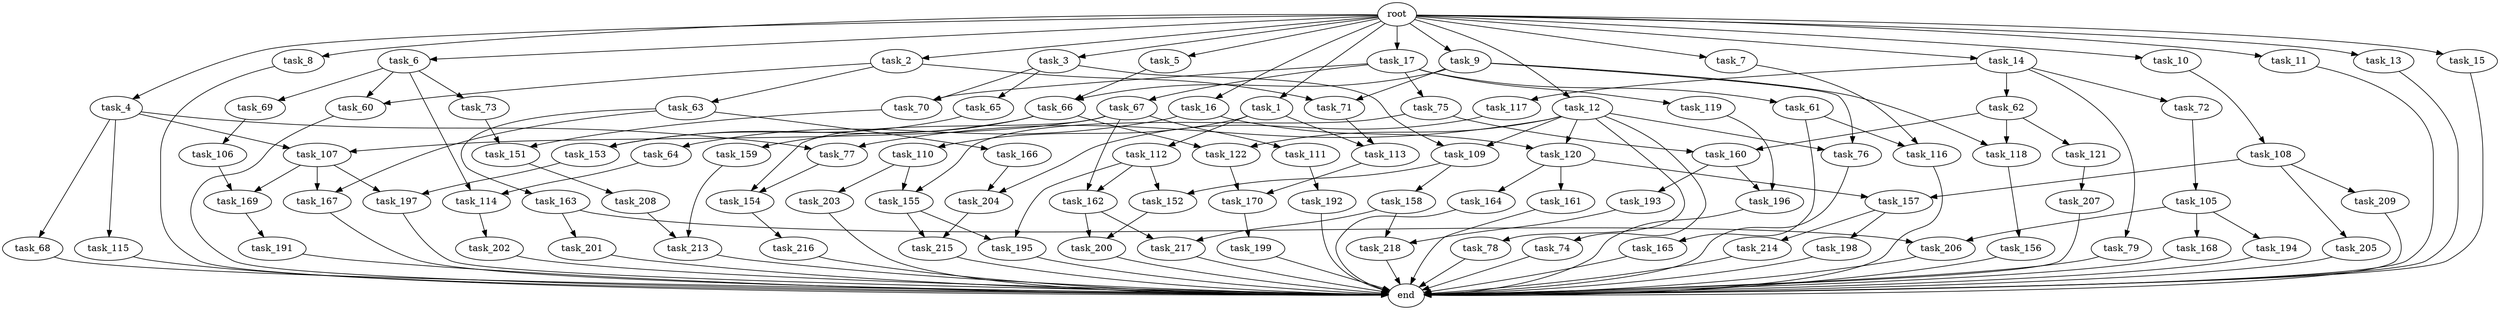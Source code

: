 digraph G {
  root [size="0.000000"];
  task_1 [size="1.024000"];
  task_2 [size="1.024000"];
  task_3 [size="1.024000"];
  task_4 [size="1.024000"];
  task_5 [size="1.024000"];
  task_6 [size="1.024000"];
  task_7 [size="1.024000"];
  task_8 [size="1.024000"];
  task_9 [size="1.024000"];
  task_10 [size="1.024000"];
  task_11 [size="1.024000"];
  task_12 [size="1.024000"];
  task_13 [size="1.024000"];
  task_14 [size="1.024000"];
  task_15 [size="1.024000"];
  task_16 [size="1.024000"];
  task_17 [size="1.024000"];
  task_60 [size="858993459.200000"];
  task_61 [size="695784701.952000"];
  task_62 [size="77309411.328000"];
  task_63 [size="309237645.312000"];
  task_64 [size="549755813.888000"];
  task_65 [size="77309411.328000"];
  task_66 [size="687194767.360000"];
  task_67 [size="695784701.952000"];
  task_68 [size="214748364.800000"];
  task_69 [size="549755813.888000"];
  task_70 [size="773094113.280000"];
  task_71 [size="858993459.200000"];
  task_72 [size="77309411.328000"];
  task_73 [size="549755813.888000"];
  task_74 [size="214748364.800000"];
  task_75 [size="695784701.952000"];
  task_76 [size="764504178.688000"];
  task_77 [size="429496729.600000"];
  task_78 [size="214748364.800000"];
  task_79 [size="77309411.328000"];
  task_105 [size="214748364.800000"];
  task_106 [size="309237645.312000"];
  task_107 [size="523986010.112000"];
  task_108 [size="858993459.200000"];
  task_109 [size="292057776.128000"];
  task_110 [size="214748364.800000"];
  task_111 [size="309237645.312000"];
  task_112 [size="214748364.800000"];
  task_113 [size="1073741824.000000"];
  task_114 [size="1099511627.776000"];
  task_115 [size="214748364.800000"];
  task_116 [size="910533066.752000"];
  task_117 [size="77309411.328000"];
  task_118 [size="1245540515.840000"];
  task_119 [size="695784701.952000"];
  task_120 [size="764504178.688000"];
  task_121 [size="695784701.952000"];
  task_122 [size="352187318.272000"];
  task_151 [size="764504178.688000"];
  task_152 [size="154618822.656000"];
  task_153 [size="996432412.672000"];
  task_154 [size="1168231104.512000"];
  task_155 [size="1005022347.264000"];
  task_156 [size="549755813.888000"];
  task_157 [size="893353197.568000"];
  task_158 [size="77309411.328000"];
  task_159 [size="137438953.472000"];
  task_160 [size="1391569403.904000"];
  task_161 [size="858993459.200000"];
  task_162 [size="386547056.640000"];
  task_163 [size="420906795.008000"];
  task_164 [size="858993459.200000"];
  task_165 [size="695784701.952000"];
  task_166 [size="420906795.008000"];
  task_167 [size="498216206.336000"];
  task_168 [size="214748364.800000"];
  task_169 [size="386547056.640000"];
  task_170 [size="111669149.696000"];
  task_191 [size="34359738.368000"];
  task_192 [size="77309411.328000"];
  task_193 [size="137438953.472000"];
  task_194 [size="214748364.800000"];
  task_195 [size="214748364.800000"];
  task_196 [size="274877906.944000"];
  task_197 [size="386547056.640000"];
  task_198 [size="137438953.472000"];
  task_199 [size="420906795.008000"];
  task_200 [size="970662608.896000"];
  task_201 [size="77309411.328000"];
  task_202 [size="77309411.328000"];
  task_203 [size="309237645.312000"];
  task_204 [size="1073741824.000000"];
  task_205 [size="34359738.368000"];
  task_206 [size="292057776.128000"];
  task_207 [size="858993459.200000"];
  task_208 [size="858993459.200000"];
  task_209 [size="34359738.368000"];
  task_213 [size="446676598.784000"];
  task_214 [size="137438953.472000"];
  task_215 [size="214748364.800000"];
  task_216 [size="137438953.472000"];
  task_217 [size="584115552.256000"];
  task_218 [size="171798691.840000"];
  end [size="0.000000"];

  root -> task_1 [size="1.000000"];
  root -> task_2 [size="1.000000"];
  root -> task_3 [size="1.000000"];
  root -> task_4 [size="1.000000"];
  root -> task_5 [size="1.000000"];
  root -> task_6 [size="1.000000"];
  root -> task_7 [size="1.000000"];
  root -> task_8 [size="1.000000"];
  root -> task_9 [size="1.000000"];
  root -> task_10 [size="1.000000"];
  root -> task_11 [size="1.000000"];
  root -> task_12 [size="1.000000"];
  root -> task_13 [size="1.000000"];
  root -> task_14 [size="1.000000"];
  root -> task_15 [size="1.000000"];
  root -> task_16 [size="1.000000"];
  root -> task_17 [size="1.000000"];
  task_1 -> task_110 [size="209715200.000000"];
  task_1 -> task_112 [size="209715200.000000"];
  task_1 -> task_113 [size="209715200.000000"];
  task_2 -> task_60 [size="301989888.000000"];
  task_2 -> task_63 [size="301989888.000000"];
  task_2 -> task_71 [size="301989888.000000"];
  task_3 -> task_65 [size="75497472.000000"];
  task_3 -> task_70 [size="75497472.000000"];
  task_3 -> task_109 [size="75497472.000000"];
  task_4 -> task_68 [size="209715200.000000"];
  task_4 -> task_77 [size="209715200.000000"];
  task_4 -> task_107 [size="209715200.000000"];
  task_4 -> task_115 [size="209715200.000000"];
  task_5 -> task_66 [size="134217728.000000"];
  task_6 -> task_60 [size="536870912.000000"];
  task_6 -> task_69 [size="536870912.000000"];
  task_6 -> task_73 [size="536870912.000000"];
  task_6 -> task_114 [size="536870912.000000"];
  task_7 -> task_116 [size="209715200.000000"];
  task_8 -> end [size="1.000000"];
  task_9 -> task_66 [size="536870912.000000"];
  task_9 -> task_71 [size="536870912.000000"];
  task_9 -> task_76 [size="536870912.000000"];
  task_9 -> task_118 [size="536870912.000000"];
  task_10 -> task_108 [size="838860800.000000"];
  task_11 -> end [size="1.000000"];
  task_12 -> task_74 [size="209715200.000000"];
  task_12 -> task_76 [size="209715200.000000"];
  task_12 -> task_77 [size="209715200.000000"];
  task_12 -> task_78 [size="209715200.000000"];
  task_12 -> task_109 [size="209715200.000000"];
  task_12 -> task_120 [size="209715200.000000"];
  task_12 -> task_122 [size="209715200.000000"];
  task_13 -> end [size="1.000000"];
  task_14 -> task_62 [size="75497472.000000"];
  task_14 -> task_72 [size="75497472.000000"];
  task_14 -> task_79 [size="75497472.000000"];
  task_14 -> task_117 [size="75497472.000000"];
  task_15 -> end [size="1.000000"];
  task_16 -> task_64 [size="536870912.000000"];
  task_16 -> task_120 [size="536870912.000000"];
  task_17 -> task_61 [size="679477248.000000"];
  task_17 -> task_67 [size="679477248.000000"];
  task_17 -> task_70 [size="679477248.000000"];
  task_17 -> task_75 [size="679477248.000000"];
  task_17 -> task_119 [size="679477248.000000"];
  task_60 -> end [size="1.000000"];
  task_61 -> task_116 [size="679477248.000000"];
  task_61 -> task_165 [size="679477248.000000"];
  task_62 -> task_118 [size="679477248.000000"];
  task_62 -> task_121 [size="679477248.000000"];
  task_62 -> task_160 [size="679477248.000000"];
  task_63 -> task_163 [size="411041792.000000"];
  task_63 -> task_166 [size="411041792.000000"];
  task_63 -> task_167 [size="411041792.000000"];
  task_64 -> task_114 [size="536870912.000000"];
  task_65 -> task_153 [size="838860800.000000"];
  task_66 -> task_122 [size="134217728.000000"];
  task_66 -> task_153 [size="134217728.000000"];
  task_66 -> task_159 [size="134217728.000000"];
  task_67 -> task_107 [size="301989888.000000"];
  task_67 -> task_111 [size="301989888.000000"];
  task_67 -> task_154 [size="301989888.000000"];
  task_67 -> task_162 [size="301989888.000000"];
  task_68 -> end [size="1.000000"];
  task_69 -> task_106 [size="301989888.000000"];
  task_70 -> task_151 [size="209715200.000000"];
  task_71 -> task_113 [size="838860800.000000"];
  task_72 -> task_105 [size="209715200.000000"];
  task_73 -> task_151 [size="536870912.000000"];
  task_74 -> end [size="1.000000"];
  task_75 -> task_155 [size="679477248.000000"];
  task_75 -> task_160 [size="679477248.000000"];
  task_76 -> end [size="1.000000"];
  task_77 -> task_154 [size="838860800.000000"];
  task_78 -> end [size="1.000000"];
  task_79 -> end [size="1.000000"];
  task_105 -> task_168 [size="209715200.000000"];
  task_105 -> task_194 [size="209715200.000000"];
  task_105 -> task_206 [size="209715200.000000"];
  task_106 -> task_169 [size="301989888.000000"];
  task_107 -> task_167 [size="75497472.000000"];
  task_107 -> task_169 [size="75497472.000000"];
  task_107 -> task_197 [size="75497472.000000"];
  task_108 -> task_157 [size="33554432.000000"];
  task_108 -> task_205 [size="33554432.000000"];
  task_108 -> task_209 [size="33554432.000000"];
  task_109 -> task_152 [size="75497472.000000"];
  task_109 -> task_158 [size="75497472.000000"];
  task_110 -> task_155 [size="301989888.000000"];
  task_110 -> task_203 [size="301989888.000000"];
  task_111 -> task_192 [size="75497472.000000"];
  task_112 -> task_152 [size="75497472.000000"];
  task_112 -> task_162 [size="75497472.000000"];
  task_112 -> task_195 [size="75497472.000000"];
  task_113 -> task_170 [size="75497472.000000"];
  task_114 -> task_202 [size="75497472.000000"];
  task_115 -> end [size="1.000000"];
  task_116 -> end [size="1.000000"];
  task_117 -> task_204 [size="838860800.000000"];
  task_118 -> task_156 [size="536870912.000000"];
  task_119 -> task_196 [size="134217728.000000"];
  task_120 -> task_157 [size="838860800.000000"];
  task_120 -> task_161 [size="838860800.000000"];
  task_120 -> task_164 [size="838860800.000000"];
  task_121 -> task_207 [size="838860800.000000"];
  task_122 -> task_170 [size="33554432.000000"];
  task_151 -> task_208 [size="838860800.000000"];
  task_152 -> task_200 [size="411041792.000000"];
  task_153 -> task_197 [size="301989888.000000"];
  task_154 -> task_216 [size="134217728.000000"];
  task_155 -> task_195 [size="134217728.000000"];
  task_155 -> task_215 [size="134217728.000000"];
  task_156 -> end [size="1.000000"];
  task_157 -> task_198 [size="134217728.000000"];
  task_157 -> task_214 [size="134217728.000000"];
  task_158 -> task_217 [size="33554432.000000"];
  task_158 -> task_218 [size="33554432.000000"];
  task_159 -> task_213 [size="134217728.000000"];
  task_160 -> task_193 [size="134217728.000000"];
  task_160 -> task_196 [size="134217728.000000"];
  task_161 -> end [size="1.000000"];
  task_162 -> task_200 [size="536870912.000000"];
  task_162 -> task_217 [size="536870912.000000"];
  task_163 -> task_201 [size="75497472.000000"];
  task_163 -> task_206 [size="75497472.000000"];
  task_164 -> end [size="1.000000"];
  task_165 -> end [size="1.000000"];
  task_166 -> task_204 [size="209715200.000000"];
  task_167 -> end [size="1.000000"];
  task_168 -> end [size="1.000000"];
  task_169 -> task_191 [size="33554432.000000"];
  task_170 -> task_199 [size="411041792.000000"];
  task_191 -> end [size="1.000000"];
  task_192 -> end [size="1.000000"];
  task_193 -> task_218 [size="134217728.000000"];
  task_194 -> end [size="1.000000"];
  task_195 -> end [size="1.000000"];
  task_196 -> end [size="1.000000"];
  task_197 -> end [size="1.000000"];
  task_198 -> end [size="1.000000"];
  task_199 -> end [size="1.000000"];
  task_200 -> end [size="1.000000"];
  task_201 -> end [size="1.000000"];
  task_202 -> end [size="1.000000"];
  task_203 -> end [size="1.000000"];
  task_204 -> task_215 [size="75497472.000000"];
  task_205 -> end [size="1.000000"];
  task_206 -> end [size="1.000000"];
  task_207 -> end [size="1.000000"];
  task_208 -> task_213 [size="301989888.000000"];
  task_209 -> end [size="1.000000"];
  task_213 -> end [size="1.000000"];
  task_214 -> end [size="1.000000"];
  task_215 -> end [size="1.000000"];
  task_216 -> end [size="1.000000"];
  task_217 -> end [size="1.000000"];
  task_218 -> end [size="1.000000"];
}
